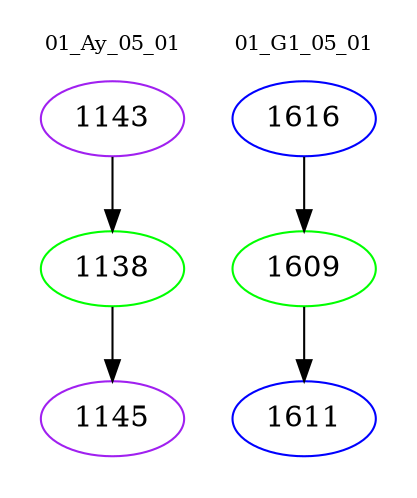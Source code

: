 digraph{
subgraph cluster_0 {
color = white
label = "01_Ay_05_01";
fontsize=10;
T0_1143 [label="1143", color="purple"]
T0_1143 -> T0_1138 [color="black"]
T0_1138 [label="1138", color="green"]
T0_1138 -> T0_1145 [color="black"]
T0_1145 [label="1145", color="purple"]
}
subgraph cluster_1 {
color = white
label = "01_G1_05_01";
fontsize=10;
T1_1616 [label="1616", color="blue"]
T1_1616 -> T1_1609 [color="black"]
T1_1609 [label="1609", color="green"]
T1_1609 -> T1_1611 [color="black"]
T1_1611 [label="1611", color="blue"]
}
}
